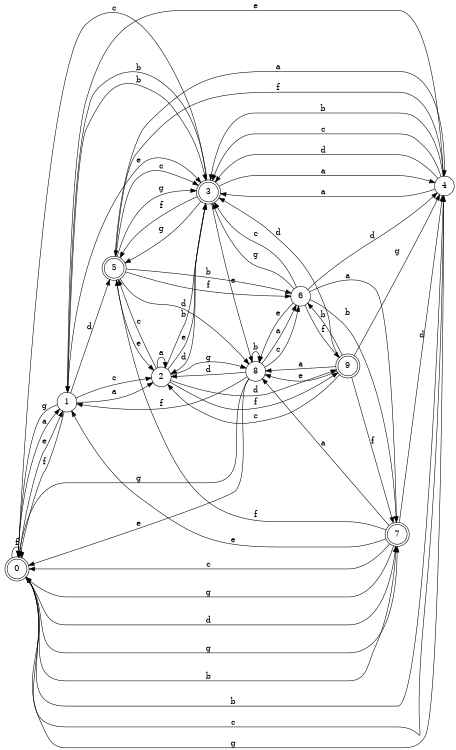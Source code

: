 digraph n8_1 {
__start0 [label="" shape="none"];

rankdir=LR;
size="8,5";

s0 [style="rounded,filled", color="black", fillcolor="white" shape="doublecircle", label="0"];
s1 [style="filled", color="black", fillcolor="white" shape="circle", label="1"];
s2 [style="filled", color="black", fillcolor="white" shape="circle", label="2"];
s3 [style="rounded,filled", color="black", fillcolor="white" shape="doublecircle", label="3"];
s4 [style="filled", color="black", fillcolor="white" shape="circle", label="4"];
s5 [style="rounded,filled", color="black", fillcolor="white" shape="doublecircle", label="5"];
s6 [style="filled", color="black", fillcolor="white" shape="circle", label="6"];
s7 [style="rounded,filled", color="black", fillcolor="white" shape="doublecircle", label="7"];
s8 [style="filled", color="black", fillcolor="white" shape="circle", label="8"];
s9 [style="rounded,filled", color="black", fillcolor="white" shape="doublecircle", label="9"];
s0 -> s1 [label="a"];
s0 -> s4 [label="b"];
s0 -> s4 [label="c"];
s0 -> s7 [label="d"];
s0 -> s1 [label="e"];
s0 -> s0 [label="f"];
s0 -> s7 [label="g"];
s1 -> s2 [label="a"];
s1 -> s3 [label="b"];
s1 -> s2 [label="c"];
s1 -> s5 [label="d"];
s1 -> s3 [label="e"];
s1 -> s0 [label="f"];
s1 -> s0 [label="g"];
s2 -> s2 [label="a"];
s2 -> s3 [label="b"];
s2 -> s5 [label="c"];
s2 -> s9 [label="d"];
s2 -> s3 [label="e"];
s2 -> s9 [label="f"];
s2 -> s8 [label="g"];
s3 -> s4 [label="a"];
s3 -> s1 [label="b"];
s3 -> s0 [label="c"];
s3 -> s2 [label="d"];
s3 -> s8 [label="e"];
s3 -> s5 [label="f"];
s3 -> s5 [label="g"];
s4 -> s3 [label="a"];
s4 -> s3 [label="b"];
s4 -> s3 [label="c"];
s4 -> s3 [label="d"];
s4 -> s1 [label="e"];
s4 -> s5 [label="f"];
s4 -> s0 [label="g"];
s5 -> s4 [label="a"];
s5 -> s6 [label="b"];
s5 -> s3 [label="c"];
s5 -> s8 [label="d"];
s5 -> s2 [label="e"];
s5 -> s6 [label="f"];
s5 -> s3 [label="g"];
s6 -> s7 [label="a"];
s6 -> s7 [label="b"];
s6 -> s3 [label="c"];
s6 -> s4 [label="d"];
s6 -> s8 [label="e"];
s6 -> s9 [label="f"];
s6 -> s3 [label="g"];
s7 -> s8 [label="a"];
s7 -> s0 [label="b"];
s7 -> s0 [label="c"];
s7 -> s4 [label="d"];
s7 -> s1 [label="e"];
s7 -> s5 [label="f"];
s7 -> s0 [label="g"];
s8 -> s6 [label="a"];
s8 -> s8 [label="b"];
s8 -> s6 [label="c"];
s8 -> s2 [label="d"];
s8 -> s0 [label="e"];
s8 -> s1 [label="f"];
s8 -> s0 [label="g"];
s9 -> s8 [label="a"];
s9 -> s6 [label="b"];
s9 -> s2 [label="c"];
s9 -> s3 [label="d"];
s9 -> s8 [label="e"];
s9 -> s7 [label="f"];
s9 -> s4 [label="g"];

}